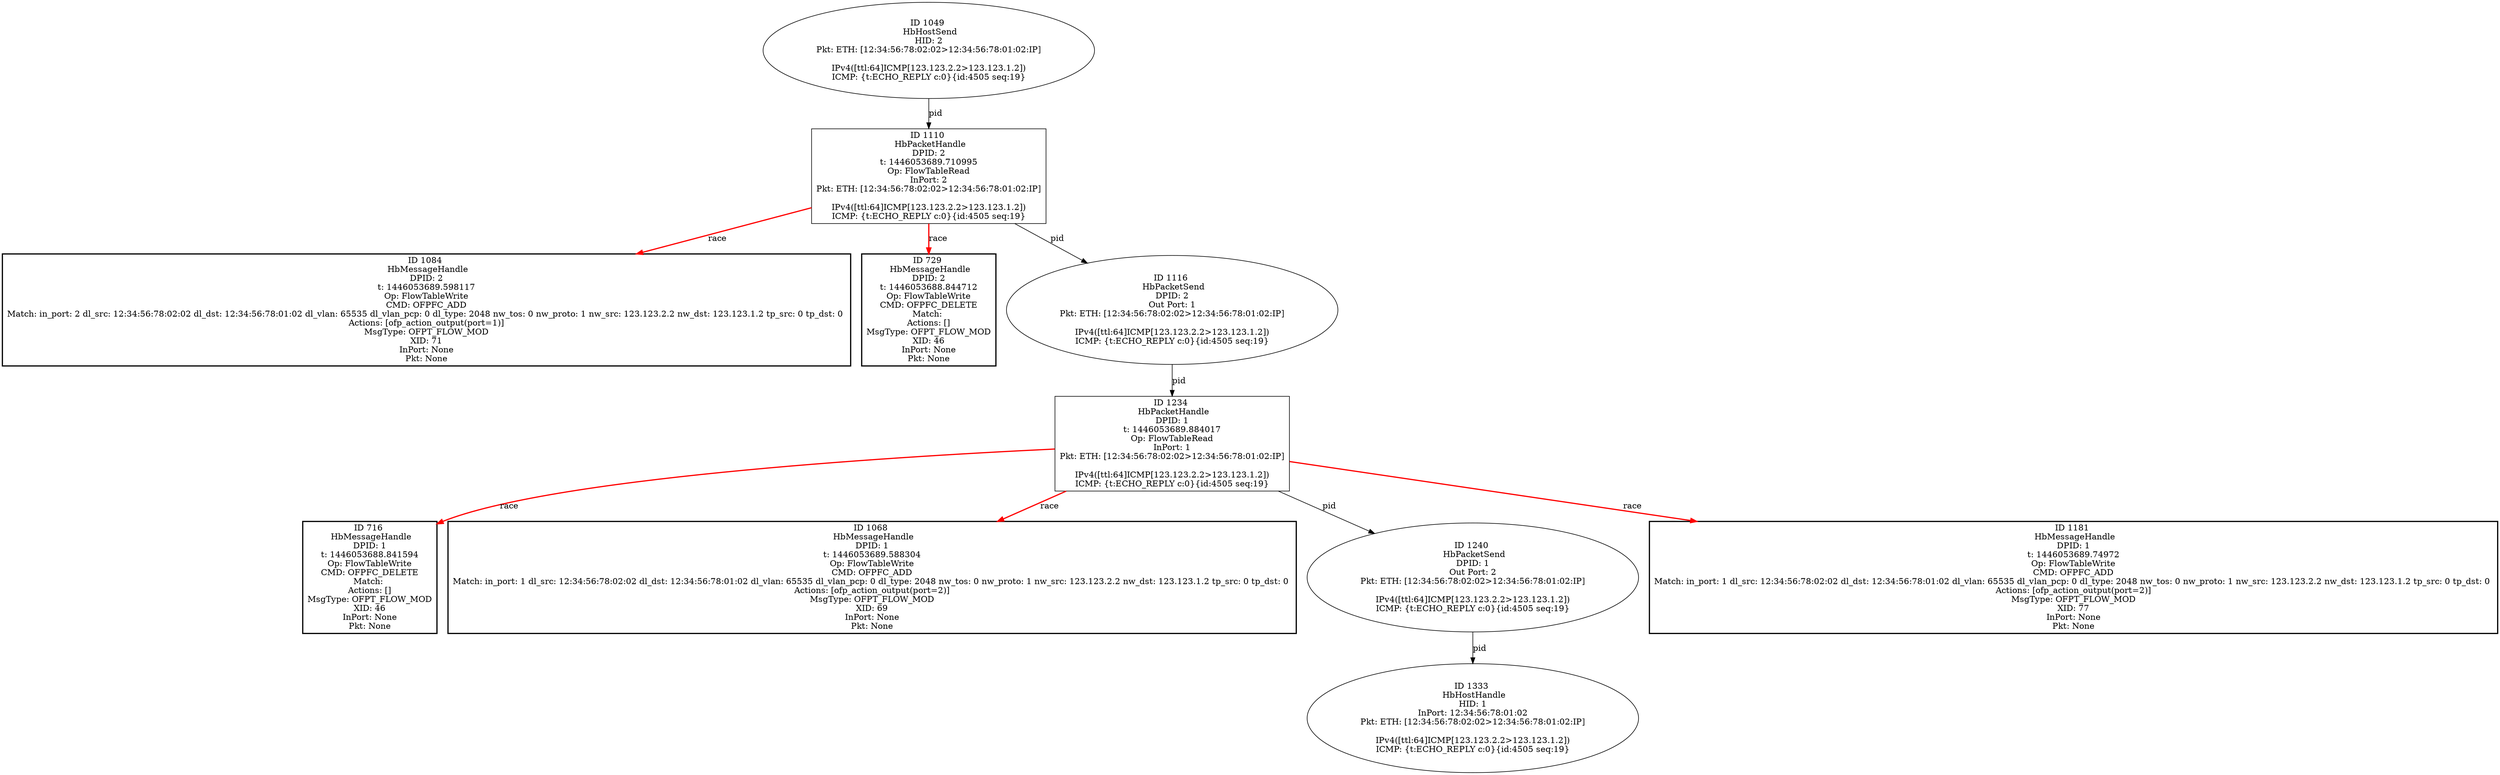 strict digraph G {
1084 [shape=box, style=bold, event=<hb_events.HbMessageHandle object at 0x103c34ad0>, label="ID 1084 
 HbMessageHandle
DPID: 2
t: 1446053689.598117
Op: FlowTableWrite
CMD: OFPFC_ADD
Match: in_port: 2 dl_src: 12:34:56:78:02:02 dl_dst: 12:34:56:78:01:02 dl_vlan: 65535 dl_vlan_pcp: 0 dl_type: 2048 nw_tos: 0 nw_proto: 1 nw_src: 123.123.2.2 nw_dst: 123.123.1.2 tp_src: 0 tp_dst: 0 
Actions: [ofp_action_output(port=1)]
MsgType: OFPT_FLOW_MOD
XID: 71
InPort: None
Pkt: None"];
716 [shape=box, style=bold, event=<hb_events.HbMessageHandle object at 0x103b01750>, label="ID 716 
 HbMessageHandle
DPID: 1
t: 1446053688.841594
Op: FlowTableWrite
CMD: OFPFC_DELETE
Match: 
Actions: []
MsgType: OFPT_FLOW_MOD
XID: 46
InPort: None
Pkt: None"];
1068 [shape=box, style=bold, event=<hb_events.HbMessageHandle object at 0x103c27810>, label="ID 1068 
 HbMessageHandle
DPID: 1
t: 1446053689.588304
Op: FlowTableWrite
CMD: OFPFC_ADD
Match: in_port: 1 dl_src: 12:34:56:78:02:02 dl_dst: 12:34:56:78:01:02 dl_vlan: 65535 dl_vlan_pcp: 0 dl_type: 2048 nw_tos: 0 nw_proto: 1 nw_src: 123.123.2.2 nw_dst: 123.123.1.2 tp_src: 0 tp_dst: 0 
Actions: [ofp_action_output(port=2)]
MsgType: OFPT_FLOW_MOD
XID: 69
InPort: None
Pkt: None"];
1234 [shape=box, event=<hb_events.HbPacketHandle object at 0x103cc0e10>, label="ID 1234 
 HbPacketHandle
DPID: 1
t: 1446053689.884017
Op: FlowTableRead
InPort: 1
Pkt: ETH: [12:34:56:78:02:02>12:34:56:78:01:02:IP]

IPv4([ttl:64]ICMP[123.123.2.2>123.123.1.2])
ICMP: {t:ECHO_REPLY c:0}{id:4505 seq:19}"];
1333 [shape=oval, event=<hb_events.HbHostHandle object at 0x103c74b10>, label="ID 1333 
 HbHostHandle
HID: 1
InPort: 12:34:56:78:01:02
Pkt: ETH: [12:34:56:78:02:02>12:34:56:78:01:02:IP]

IPv4([ttl:64]ICMP[123.123.2.2>123.123.1.2])
ICMP: {t:ECHO_REPLY c:0}{id:4505 seq:19}"];
1110 [shape=box, event=<hb_events.HbPacketHandle object at 0x103c40990>, label="ID 1110 
 HbPacketHandle
DPID: 2
t: 1446053689.710995
Op: FlowTableRead
InPort: 2
Pkt: ETH: [12:34:56:78:02:02>12:34:56:78:01:02:IP]

IPv4([ttl:64]ICMP[123.123.2.2>123.123.1.2])
ICMP: {t:ECHO_REPLY c:0}{id:4505 seq:19}"];
729 [shape=box, style=bold, event=<hb_events.HbMessageHandle object at 0x103b01ed0>, label="ID 729 
 HbMessageHandle
DPID: 2
t: 1446053688.844712
Op: FlowTableWrite
CMD: OFPFC_DELETE
Match: 
Actions: []
MsgType: OFPT_FLOW_MOD
XID: 46
InPort: None
Pkt: None"];
1240 [shape=oval, event=<hb_events.HbPacketSend object at 0x103cae0d0>, label="ID 1240 
 HbPacketSend
DPID: 1
Out Port: 2
Pkt: ETH: [12:34:56:78:02:02>12:34:56:78:01:02:IP]

IPv4([ttl:64]ICMP[123.123.2.2>123.123.1.2])
ICMP: {t:ECHO_REPLY c:0}{id:4505 seq:19}"];
1049 [shape=oval, event=<hb_events.HbHostSend object at 0x103c20e50>, label="ID 1049 
 HbHostSend
HID: 2
Pkt: ETH: [12:34:56:78:02:02>12:34:56:78:01:02:IP]

IPv4([ttl:64]ICMP[123.123.2.2>123.123.1.2])
ICMP: {t:ECHO_REPLY c:0}{id:4505 seq:19}"];
1116 [shape=oval, event=<hb_events.HbPacketSend object at 0x103c46a90>, label="ID 1116 
 HbPacketSend
DPID: 2
Out Port: 1
Pkt: ETH: [12:34:56:78:02:02>12:34:56:78:01:02:IP]

IPv4([ttl:64]ICMP[123.123.2.2>123.123.1.2])
ICMP: {t:ECHO_REPLY c:0}{id:4505 seq:19}"];
1181 [shape=box, style=bold, event=<hb_events.HbMessageHandle object at 0x103bee0d0>, label="ID 1181 
 HbMessageHandle
DPID: 1
t: 1446053689.74972
Op: FlowTableWrite
CMD: OFPFC_ADD
Match: in_port: 1 dl_src: 12:34:56:78:02:02 dl_dst: 12:34:56:78:01:02 dl_vlan: 65535 dl_vlan_pcp: 0 dl_type: 2048 nw_tos: 0 nw_proto: 1 nw_src: 123.123.2.2 nw_dst: 123.123.1.2 tp_src: 0 tp_dst: 0 
Actions: [ofp_action_output(port=2)]
MsgType: OFPT_FLOW_MOD
XID: 77
InPort: None
Pkt: None"];
1234 -> 1240  [rel=pid, label=pid];
1234 -> 1068  [harmful=True, color=red, style=bold, rel=race, label=race];
1234 -> 716  [harmful=True, color=red, style=bold, rel=race, label=race];
1234 -> 1181  [harmful=True, color=red, style=bold, rel=race, label=race];
1110 -> 729  [harmful=True, color=red, style=bold, rel=race, label=race];
1110 -> 1116  [rel=pid, label=pid];
1110 -> 1084  [harmful=True, color=red, style=bold, rel=race, label=race];
1240 -> 1333  [rel=pid, label=pid];
1049 -> 1110  [rel=pid, label=pid];
1116 -> 1234  [rel=pid, label=pid];
}
